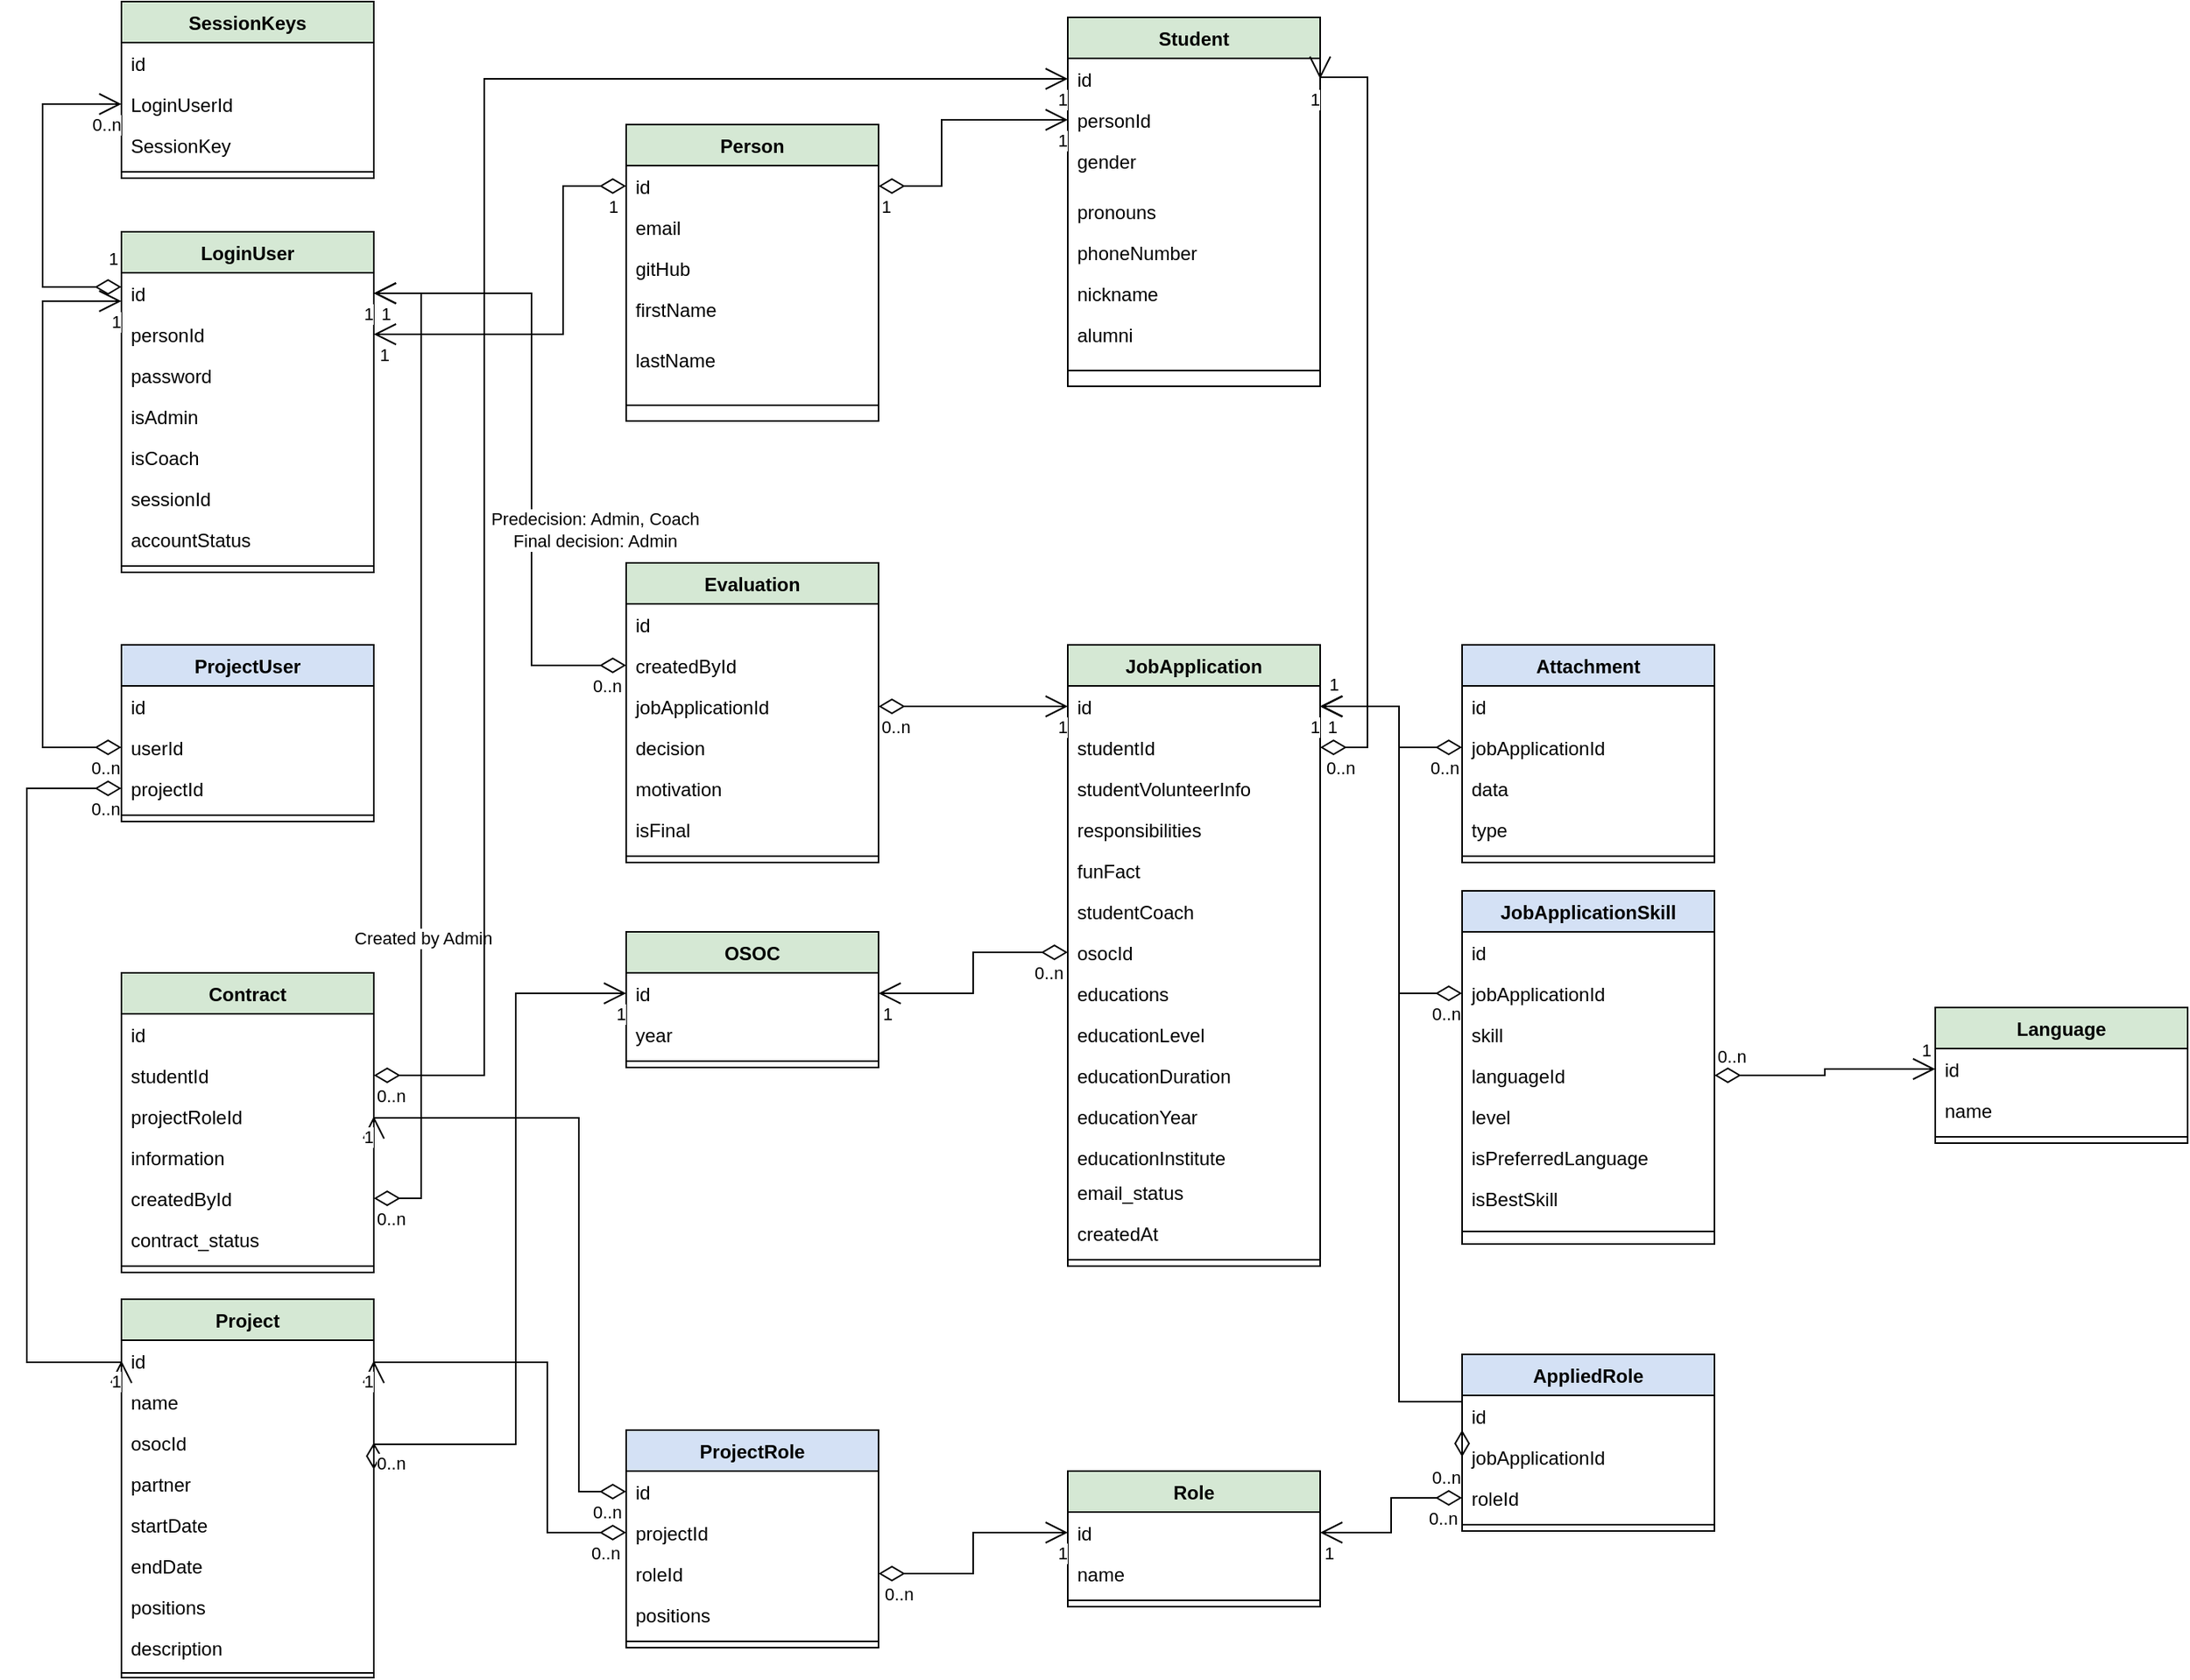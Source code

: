 <mxfile version="17.2.1" type="device"><diagram id="C5RBs43oDa-KdzZeNtuy" name="Page-1"><mxGraphModel dx="2058" dy="1152" grid="1" gridSize="10" guides="1" tooltips="1" connect="1" arrows="1" fold="1" page="1" pageScale="1" pageWidth="827" pageHeight="1169" math="0" shadow="0"><root><mxCell id="WIyWlLk6GJQsqaUBKTNV-0"/><mxCell id="WIyWlLk6GJQsqaUBKTNV-1" parent="WIyWlLk6GJQsqaUBKTNV-0"/><mxCell id="wIFfkvP6w-fhECj3VW2s-0" value="Person" style="swimlane;fontStyle=1;align=center;verticalAlign=top;childLayout=stackLayout;horizontal=1;startSize=26;horizontalStack=0;resizeParent=1;resizeLast=0;collapsible=1;marginBottom=0;rounded=0;shadow=0;strokeWidth=1;fillColor=#D5E8D4;" parent="WIyWlLk6GJQsqaUBKTNV-1" vertex="1"><mxGeometry x="900" y="598" width="160" height="188" as="geometry"><mxRectangle x="230" y="140" width="160" height="26" as="alternateBounds"/></mxGeometry></mxCell><mxCell id="wIFfkvP6w-fhECj3VW2s-1" value="id" style="text;align=left;verticalAlign=top;spacingLeft=4;spacingRight=4;overflow=hidden;rotatable=0;points=[[0,0.5],[1,0.5]];portConstraint=eastwest;" parent="wIFfkvP6w-fhECj3VW2s-0" vertex="1"><mxGeometry y="26" width="160" height="26" as="geometry"/></mxCell><mxCell id="wIFfkvP6w-fhECj3VW2s-2" value="email" style="text;align=left;verticalAlign=top;spacingLeft=4;spacingRight=4;overflow=hidden;rotatable=0;points=[[0,0.5],[1,0.5]];portConstraint=eastwest;rounded=0;shadow=0;html=0;" parent="wIFfkvP6w-fhECj3VW2s-0" vertex="1"><mxGeometry y="52" width="160" height="26" as="geometry"/></mxCell><mxCell id="wIFfkvP6w-fhECj3VW2s-3" value="gitHub" style="text;align=left;verticalAlign=top;spacingLeft=4;spacingRight=4;overflow=hidden;rotatable=0;points=[[0,0.5],[1,0.5]];portConstraint=eastwest;rounded=0;shadow=0;html=0;" parent="wIFfkvP6w-fhECj3VW2s-0" vertex="1"><mxGeometry y="78" width="160" height="26" as="geometry"/></mxCell><mxCell id="wIFfkvP6w-fhECj3VW2s-4" value="firstName" style="text;align=left;verticalAlign=top;spacingLeft=4;spacingRight=4;overflow=hidden;rotatable=0;points=[[0,0.5],[1,0.5]];portConstraint=eastwest;rounded=0;shadow=0;html=0;" parent="wIFfkvP6w-fhECj3VW2s-0" vertex="1"><mxGeometry y="104" width="160" height="32" as="geometry"/></mxCell><mxCell id="wIFfkvP6w-fhECj3VW2s-5" value="lastName" style="text;align=left;verticalAlign=top;spacingLeft=4;spacingRight=4;overflow=hidden;rotatable=0;points=[[0,0.5],[1,0.5]];portConstraint=eastwest;rounded=0;shadow=0;html=0;" parent="wIFfkvP6w-fhECj3VW2s-0" vertex="1"><mxGeometry y="136" width="160" height="32" as="geometry"/></mxCell><mxCell id="wIFfkvP6w-fhECj3VW2s-7" value="" style="line;html=1;strokeWidth=1;align=left;verticalAlign=middle;spacingTop=-1;spacingLeft=3;spacingRight=3;rotatable=0;labelPosition=right;points=[];portConstraint=eastwest;" parent="wIFfkvP6w-fhECj3VW2s-0" vertex="1"><mxGeometry y="168" width="160" height="20" as="geometry"/></mxCell><mxCell id="wIFfkvP6w-fhECj3VW2s-8" value="Student" style="swimlane;fontStyle=1;align=center;verticalAlign=top;childLayout=stackLayout;horizontal=1;startSize=26;horizontalStack=0;resizeParent=1;resizeLast=0;collapsible=1;marginBottom=0;rounded=0;shadow=0;strokeWidth=1;fillColor=#D5E8D4;" parent="WIyWlLk6GJQsqaUBKTNV-1" vertex="1"><mxGeometry x="1180" y="530" width="160" height="234" as="geometry"><mxRectangle x="130" y="380" width="160" height="26" as="alternateBounds"/></mxGeometry></mxCell><mxCell id="wIFfkvP6w-fhECj3VW2s-9" value="id" style="text;align=left;verticalAlign=top;spacingLeft=4;spacingRight=4;overflow=hidden;rotatable=0;points=[[0,0.5],[1,0.5]];portConstraint=eastwest;" parent="wIFfkvP6w-fhECj3VW2s-8" vertex="1"><mxGeometry y="26" width="160" height="26" as="geometry"/></mxCell><mxCell id="wIFfkvP6w-fhECj3VW2s-10" value="personId" style="text;align=left;verticalAlign=top;spacingLeft=4;spacingRight=4;overflow=hidden;rotatable=0;points=[[0,0.5],[1,0.5]];portConstraint=eastwest;" parent="wIFfkvP6w-fhECj3VW2s-8" vertex="1"><mxGeometry y="52" width="160" height="26" as="geometry"/></mxCell><mxCell id="wIFfkvP6w-fhECj3VW2s-6" value="gender" style="text;align=left;verticalAlign=top;spacingLeft=4;spacingRight=4;overflow=hidden;rotatable=0;points=[[0,0.5],[1,0.5]];portConstraint=eastwest;rounded=0;shadow=0;html=0;" parent="wIFfkvP6w-fhECj3VW2s-8" vertex="1"><mxGeometry y="78" width="160" height="32" as="geometry"/></mxCell><mxCell id="wIFfkvP6w-fhECj3VW2s-11" value="pronouns" style="text;align=left;verticalAlign=top;spacingLeft=4;spacingRight=4;overflow=hidden;rotatable=0;points=[[0,0.5],[1,0.5]];portConstraint=eastwest;rounded=0;shadow=0;html=0;" parent="wIFfkvP6w-fhECj3VW2s-8" vertex="1"><mxGeometry y="110" width="160" height="26" as="geometry"/></mxCell><mxCell id="wIFfkvP6w-fhECj3VW2s-12" value="phoneNumber" style="text;align=left;verticalAlign=top;spacingLeft=4;spacingRight=4;overflow=hidden;rotatable=0;points=[[0,0.5],[1,0.5]];portConstraint=eastwest;rounded=0;shadow=0;html=0;" parent="wIFfkvP6w-fhECj3VW2s-8" vertex="1"><mxGeometry y="136" width="160" height="26" as="geometry"/></mxCell><mxCell id="wIFfkvP6w-fhECj3VW2s-13" value="nickname" style="text;align=left;verticalAlign=top;spacingLeft=4;spacingRight=4;overflow=hidden;rotatable=0;points=[[0,0.5],[1,0.5]];portConstraint=eastwest;rounded=0;shadow=0;html=0;" parent="wIFfkvP6w-fhECj3VW2s-8" vertex="1"><mxGeometry y="162" width="160" height="26" as="geometry"/></mxCell><mxCell id="wIFfkvP6w-fhECj3VW2s-14" value="alumni" style="text;align=left;verticalAlign=top;spacingLeft=4;spacingRight=4;overflow=hidden;rotatable=0;points=[[0,0.5],[1,0.5]];portConstraint=eastwest;rounded=0;shadow=0;html=0;" parent="wIFfkvP6w-fhECj3VW2s-8" vertex="1"><mxGeometry y="188" width="160" height="26" as="geometry"/></mxCell><mxCell id="wIFfkvP6w-fhECj3VW2s-15" value="" style="line;html=1;strokeWidth=1;align=left;verticalAlign=middle;spacingTop=-1;spacingLeft=3;spacingRight=3;rotatable=0;labelPosition=right;points=[];portConstraint=eastwest;" parent="wIFfkvP6w-fhECj3VW2s-8" vertex="1"><mxGeometry y="214" width="160" height="20" as="geometry"/></mxCell><mxCell id="wIFfkvP6w-fhECj3VW2s-16" value="Language" style="swimlane;fontStyle=1;align=center;verticalAlign=top;childLayout=stackLayout;horizontal=1;startSize=26;horizontalStack=0;resizeParent=1;resizeParentMax=0;resizeLast=0;collapsible=1;marginBottom=0;fillColor=#D5E8D4;" parent="WIyWlLk6GJQsqaUBKTNV-1" vertex="1"><mxGeometry x="1730" y="1158" width="160" height="86" as="geometry"/></mxCell><mxCell id="wIFfkvP6w-fhECj3VW2s-17" value="id" style="text;strokeColor=none;fillColor=none;align=left;verticalAlign=top;spacingLeft=4;spacingRight=4;overflow=hidden;rotatable=0;points=[[0,0.5],[1,0.5]];portConstraint=eastwest;" parent="wIFfkvP6w-fhECj3VW2s-16" vertex="1"><mxGeometry y="26" width="160" height="26" as="geometry"/></mxCell><mxCell id="wIFfkvP6w-fhECj3VW2s-18" value="name" style="text;strokeColor=none;fillColor=none;align=left;verticalAlign=top;spacingLeft=4;spacingRight=4;overflow=hidden;rotatable=0;points=[[0,0.5],[1,0.5]];portConstraint=eastwest;" parent="wIFfkvP6w-fhECj3VW2s-16" vertex="1"><mxGeometry y="52" width="160" height="26" as="geometry"/></mxCell><mxCell id="wIFfkvP6w-fhECj3VW2s-19" value="" style="line;strokeWidth=1;fillColor=none;align=left;verticalAlign=middle;spacingTop=-1;spacingLeft=3;spacingRight=3;rotatable=0;labelPosition=right;points=[];portConstraint=eastwest;" parent="wIFfkvP6w-fhECj3VW2s-16" vertex="1"><mxGeometry y="78" width="160" height="8" as="geometry"/></mxCell><mxCell id="wIFfkvP6w-fhECj3VW2s-20" value="" style="endArrow=open;html=1;endSize=12;startArrow=diamondThin;startSize=14;startFill=0;edgeStyle=orthogonalEdgeStyle;rounded=0;exitX=1;exitY=0.5;exitDx=0;exitDy=0;entryX=0;entryY=0.5;entryDx=0;entryDy=0;" parent="WIyWlLk6GJQsqaUBKTNV-1" source="wIFfkvP6w-fhECj3VW2s-1" target="wIFfkvP6w-fhECj3VW2s-10" edge="1"><mxGeometry relative="1" as="geometry"><mxPoint x="1196" y="788" as="sourcePoint"/><mxPoint x="1356" y="788" as="targetPoint"/><Array as="points"><mxPoint x="1100" y="637"/><mxPoint x="1100" y="595"/></Array></mxGeometry></mxCell><mxCell id="wIFfkvP6w-fhECj3VW2s-21" value="1" style="edgeLabel;resizable=0;html=1;align=left;verticalAlign=top;" parent="wIFfkvP6w-fhECj3VW2s-20" connectable="0" vertex="1"><mxGeometry x="-1" relative="1" as="geometry"/></mxCell><mxCell id="wIFfkvP6w-fhECj3VW2s-22" value="1" style="edgeLabel;resizable=0;html=1;align=right;verticalAlign=top;" parent="wIFfkvP6w-fhECj3VW2s-20" connectable="0" vertex="1"><mxGeometry x="1" relative="1" as="geometry"/></mxCell><mxCell id="wIFfkvP6w-fhECj3VW2s-23" value="Evaluation" style="swimlane;fontStyle=1;align=center;verticalAlign=top;childLayout=stackLayout;horizontal=1;startSize=26;horizontalStack=0;resizeParent=1;resizeParentMax=0;resizeLast=0;collapsible=1;marginBottom=0;fillColor=#D5E8D4;" parent="WIyWlLk6GJQsqaUBKTNV-1" vertex="1"><mxGeometry x="900" y="876" width="160" height="190" as="geometry"/></mxCell><mxCell id="wIFfkvP6w-fhECj3VW2s-24" value="id" style="text;strokeColor=none;fillColor=none;align=left;verticalAlign=top;spacingLeft=4;spacingRight=4;overflow=hidden;rotatable=0;points=[[0,0.5],[1,0.5]];portConstraint=eastwest;" parent="wIFfkvP6w-fhECj3VW2s-23" vertex="1"><mxGeometry y="26" width="160" height="26" as="geometry"/></mxCell><mxCell id="wIFfkvP6w-fhECj3VW2s-25" value="createdById" style="text;strokeColor=none;fillColor=none;align=left;verticalAlign=top;spacingLeft=4;spacingRight=4;overflow=hidden;rotatable=0;points=[[0,0.5],[1,0.5]];portConstraint=eastwest;" parent="wIFfkvP6w-fhECj3VW2s-23" vertex="1"><mxGeometry y="52" width="160" height="26" as="geometry"/></mxCell><mxCell id="wIFfkvP6w-fhECj3VW2s-26" value="jobApplicationId" style="text;strokeColor=none;fillColor=none;align=left;verticalAlign=top;spacingLeft=4;spacingRight=4;overflow=hidden;rotatable=0;points=[[0,0.5],[1,0.5]];portConstraint=eastwest;" parent="wIFfkvP6w-fhECj3VW2s-23" vertex="1"><mxGeometry y="78" width="160" height="26" as="geometry"/></mxCell><mxCell id="wIFfkvP6w-fhECj3VW2s-27" value="decision" style="text;strokeColor=none;fillColor=none;align=left;verticalAlign=top;spacingLeft=4;spacingRight=4;overflow=hidden;rotatable=0;points=[[0,0.5],[1,0.5]];portConstraint=eastwest;" parent="wIFfkvP6w-fhECj3VW2s-23" vertex="1"><mxGeometry y="104" width="160" height="26" as="geometry"/></mxCell><mxCell id="wIFfkvP6w-fhECj3VW2s-28" value="motivation" style="text;strokeColor=none;fillColor=none;align=left;verticalAlign=top;spacingLeft=4;spacingRight=4;overflow=hidden;rotatable=0;points=[[0,0.5],[1,0.5]];portConstraint=eastwest;" parent="wIFfkvP6w-fhECj3VW2s-23" vertex="1"><mxGeometry y="130" width="160" height="26" as="geometry"/></mxCell><mxCell id="wIFfkvP6w-fhECj3VW2s-29" value="isFinal" style="text;strokeColor=none;fillColor=none;align=left;verticalAlign=top;spacingLeft=4;spacingRight=4;overflow=hidden;rotatable=0;points=[[0,0.5],[1,0.5]];portConstraint=eastwest;" parent="wIFfkvP6w-fhECj3VW2s-23" vertex="1"><mxGeometry y="156" width="160" height="26" as="geometry"/></mxCell><mxCell id="wIFfkvP6w-fhECj3VW2s-30" value="" style="line;strokeWidth=1;fillColor=none;align=left;verticalAlign=middle;spacingTop=-1;spacingLeft=3;spacingRight=3;rotatable=0;labelPosition=right;points=[];portConstraint=eastwest;" parent="wIFfkvP6w-fhECj3VW2s-23" vertex="1"><mxGeometry y="182" width="160" height="8" as="geometry"/></mxCell><mxCell id="wIFfkvP6w-fhECj3VW2s-31" value="LoginUser" style="swimlane;fontStyle=1;align=center;verticalAlign=top;childLayout=stackLayout;horizontal=1;startSize=26;horizontalStack=0;resizeParent=1;resizeParentMax=0;resizeLast=0;collapsible=1;marginBottom=0;fillColor=#D5E8D4;" parent="WIyWlLk6GJQsqaUBKTNV-1" vertex="1"><mxGeometry x="580" y="666" width="160" height="216" as="geometry"/></mxCell><mxCell id="wIFfkvP6w-fhECj3VW2s-32" value="id" style="text;strokeColor=none;fillColor=none;align=left;verticalAlign=top;spacingLeft=4;spacingRight=4;overflow=hidden;rotatable=0;points=[[0,0.5],[1,0.5]];portConstraint=eastwest;" parent="wIFfkvP6w-fhECj3VW2s-31" vertex="1"><mxGeometry y="26" width="160" height="26" as="geometry"/></mxCell><mxCell id="wIFfkvP6w-fhECj3VW2s-33" value="personId" style="text;strokeColor=none;fillColor=none;align=left;verticalAlign=top;spacingLeft=4;spacingRight=4;overflow=hidden;rotatable=0;points=[[0,0.5],[1,0.5]];portConstraint=eastwest;" parent="wIFfkvP6w-fhECj3VW2s-31" vertex="1"><mxGeometry y="52" width="160" height="26" as="geometry"/></mxCell><mxCell id="wIFfkvP6w-fhECj3VW2s-34" value="password" style="text;strokeColor=none;fillColor=none;align=left;verticalAlign=top;spacingLeft=4;spacingRight=4;overflow=hidden;rotatable=0;points=[[0,0.5],[1,0.5]];portConstraint=eastwest;" parent="wIFfkvP6w-fhECj3VW2s-31" vertex="1"><mxGeometry y="78" width="160" height="26" as="geometry"/></mxCell><mxCell id="wIFfkvP6w-fhECj3VW2s-35" value="isAdmin" style="text;strokeColor=none;fillColor=none;align=left;verticalAlign=top;spacingLeft=4;spacingRight=4;overflow=hidden;rotatable=0;points=[[0,0.5],[1,0.5]];portConstraint=eastwest;" parent="wIFfkvP6w-fhECj3VW2s-31" vertex="1"><mxGeometry y="104" width="160" height="26" as="geometry"/></mxCell><mxCell id="wIFfkvP6w-fhECj3VW2s-36" value="isCoach" style="text;strokeColor=none;fillColor=none;align=left;verticalAlign=top;spacingLeft=4;spacingRight=4;overflow=hidden;rotatable=0;points=[[0,0.5],[1,0.5]];portConstraint=eastwest;" parent="wIFfkvP6w-fhECj3VW2s-31" vertex="1"><mxGeometry y="130" width="160" height="26" as="geometry"/></mxCell><mxCell id="wIFfkvP6w-fhECj3VW2s-37" value="sessionId&#10;" style="text;strokeColor=none;fillColor=none;align=left;verticalAlign=top;spacingLeft=4;spacingRight=4;overflow=hidden;rotatable=0;points=[[0,0.5],[1,0.5]];portConstraint=eastwest;" parent="wIFfkvP6w-fhECj3VW2s-31" vertex="1"><mxGeometry y="156" width="160" height="26" as="geometry"/></mxCell><mxCell id="wIFfkvP6w-fhECj3VW2s-38" value="accountStatus" style="text;strokeColor=none;fillColor=none;align=left;verticalAlign=top;spacingLeft=4;spacingRight=4;overflow=hidden;rotatable=0;points=[[0,0.5],[1,0.5]];portConstraint=eastwest;" parent="wIFfkvP6w-fhECj3VW2s-31" vertex="1"><mxGeometry y="182" width="160" height="26" as="geometry"/></mxCell><mxCell id="wIFfkvP6w-fhECj3VW2s-39" value="" style="line;strokeWidth=1;fillColor=none;align=left;verticalAlign=middle;spacingTop=-1;spacingLeft=3;spacingRight=3;rotatable=0;labelPosition=right;points=[];portConstraint=eastwest;" parent="wIFfkvP6w-fhECj3VW2s-31" vertex="1"><mxGeometry y="208" width="160" height="8" as="geometry"/></mxCell><mxCell id="wIFfkvP6w-fhECj3VW2s-40" value="" style="endArrow=open;html=1;endSize=12;startArrow=diamondThin;startSize=14;startFill=0;edgeStyle=orthogonalEdgeStyle;rounded=0;exitX=0;exitY=0.5;exitDx=0;exitDy=0;entryX=1;entryY=0.5;entryDx=0;entryDy=0;" parent="WIyWlLk6GJQsqaUBKTNV-1" source="wIFfkvP6w-fhECj3VW2s-1" target="wIFfkvP6w-fhECj3VW2s-33" edge="1"><mxGeometry relative="1" as="geometry"><mxPoint x="1060" y="750" as="sourcePoint"/><mxPoint x="1220" y="750" as="targetPoint"/><Array as="points"><mxPoint x="860" y="637"/><mxPoint x="860" y="731"/></Array></mxGeometry></mxCell><mxCell id="wIFfkvP6w-fhECj3VW2s-41" value="1" style="edgeLabel;resizable=0;html=1;align=left;verticalAlign=top;" parent="wIFfkvP6w-fhECj3VW2s-40" connectable="0" vertex="1"><mxGeometry x="-1" relative="1" as="geometry"><mxPoint x="-13" as="offset"/></mxGeometry></mxCell><mxCell id="wIFfkvP6w-fhECj3VW2s-42" value="1" style="edgeLabel;resizable=0;html=1;align=right;verticalAlign=top;" parent="wIFfkvP6w-fhECj3VW2s-40" connectable="0" vertex="1"><mxGeometry x="1" relative="1" as="geometry"><mxPoint x="10" as="offset"/></mxGeometry></mxCell><mxCell id="wIFfkvP6w-fhECj3VW2s-43" value="" style="endArrow=open;html=1;endSize=12;startArrow=diamondThin;startSize=14;startFill=0;edgeStyle=orthogonalEdgeStyle;rounded=0;entryX=1;entryY=0.5;entryDx=0;entryDy=0;exitX=0;exitY=0.5;exitDx=0;exitDy=0;" parent="WIyWlLk6GJQsqaUBKTNV-1" source="wIFfkvP6w-fhECj3VW2s-25" target="wIFfkvP6w-fhECj3VW2s-32" edge="1"><mxGeometry x="-0.019" y="-10" relative="1" as="geometry"><mxPoint x="760" y="828" as="sourcePoint"/><mxPoint x="870" y="898" as="targetPoint"/><Array as="points"><mxPoint x="840" y="941"/><mxPoint x="840" y="705"/></Array><mxPoint as="offset"/></mxGeometry></mxCell><mxCell id="wIFfkvP6w-fhECj3VW2s-44" value="0..n" style="edgeLabel;resizable=0;html=1;align=left;verticalAlign=top;" parent="wIFfkvP6w-fhECj3VW2s-43" connectable="0" vertex="1"><mxGeometry x="-1" relative="1" as="geometry"><mxPoint x="-23" as="offset"/></mxGeometry></mxCell><mxCell id="wIFfkvP6w-fhECj3VW2s-45" value="1" style="edgeLabel;resizable=0;html=1;align=right;verticalAlign=top;" parent="wIFfkvP6w-fhECj3VW2s-43" connectable="0" vertex="1"><mxGeometry x="1" relative="1" as="geometry"><mxPoint x="11" as="offset"/></mxGeometry></mxCell><mxCell id="wIFfkvP6w-fhECj3VW2s-46" value="Predecision: Admin, Coach&lt;br&gt;Final decision: Admin" style="edgeLabel;html=1;align=center;verticalAlign=middle;resizable=0;points=[];" parent="wIFfkvP6w-fhECj3VW2s-43" vertex="1" connectable="0"><mxGeometry x="0.022" relative="1" as="geometry"><mxPoint x="40" y="56" as="offset"/></mxGeometry></mxCell><mxCell id="wIFfkvP6w-fhECj3VW2s-47" value="JobApplication" style="swimlane;fontStyle=1;align=center;verticalAlign=top;childLayout=stackLayout;horizontal=1;startSize=26;horizontalStack=0;resizeParent=1;resizeParentMax=0;resizeLast=0;collapsible=1;marginBottom=0;fillColor=#D5E8D4;" parent="WIyWlLk6GJQsqaUBKTNV-1" vertex="1"><mxGeometry x="1180" y="928" width="160" height="394" as="geometry"/></mxCell><mxCell id="wIFfkvP6w-fhECj3VW2s-48" value="id" style="text;strokeColor=none;fillColor=none;align=left;verticalAlign=top;spacingLeft=4;spacingRight=4;overflow=hidden;rotatable=0;points=[[0,0.5],[1,0.5]];portConstraint=eastwest;" parent="wIFfkvP6w-fhECj3VW2s-47" vertex="1"><mxGeometry y="26" width="160" height="26" as="geometry"/></mxCell><mxCell id="wIFfkvP6w-fhECj3VW2s-49" value="studentId" style="text;strokeColor=none;fillColor=none;align=left;verticalAlign=top;spacingLeft=4;spacingRight=4;overflow=hidden;rotatable=0;points=[[0,0.5],[1,0.5]];portConstraint=eastwest;" parent="wIFfkvP6w-fhECj3VW2s-47" vertex="1"><mxGeometry y="52" width="160" height="26" as="geometry"/></mxCell><mxCell id="wIFfkvP6w-fhECj3VW2s-169" value="studentVolunteerInfo" style="text;strokeColor=none;fillColor=none;align=left;verticalAlign=top;spacingLeft=4;spacingRight=4;overflow=hidden;rotatable=0;points=[[0,0.5],[1,0.5]];portConstraint=eastwest;" parent="wIFfkvP6w-fhECj3VW2s-47" vertex="1"><mxGeometry y="78" width="160" height="26" as="geometry"/></mxCell><mxCell id="wIFfkvP6w-fhECj3VW2s-50" value="responsibilities" style="text;align=left;verticalAlign=top;spacingLeft=4;spacingRight=4;overflow=hidden;rotatable=0;points=[[0,0.5],[1,0.5]];portConstraint=eastwest;" parent="wIFfkvP6w-fhECj3VW2s-47" vertex="1"><mxGeometry y="104" width="160" height="26" as="geometry"/></mxCell><mxCell id="wIFfkvP6w-fhECj3VW2s-52" value="funFact" style="text;strokeColor=none;fillColor=none;align=left;verticalAlign=top;spacingLeft=4;spacingRight=4;overflow=hidden;rotatable=0;points=[[0,0.5],[1,0.5]];portConstraint=eastwest;" parent="wIFfkvP6w-fhECj3VW2s-47" vertex="1"><mxGeometry y="130" width="160" height="26" as="geometry"/></mxCell><mxCell id="wIFfkvP6w-fhECj3VW2s-54" value="studentCoach" style="text;strokeColor=none;fillColor=none;align=left;verticalAlign=top;spacingLeft=4;spacingRight=4;overflow=hidden;rotatable=0;points=[[0,0.5],[1,0.5]];portConstraint=eastwest;" parent="wIFfkvP6w-fhECj3VW2s-47" vertex="1"><mxGeometry y="156" width="160" height="26" as="geometry"/></mxCell><mxCell id="wIFfkvP6w-fhECj3VW2s-55" value="osocId" style="text;strokeColor=none;fillColor=none;align=left;verticalAlign=top;spacingLeft=4;spacingRight=4;overflow=hidden;rotatable=0;points=[[0,0.5],[1,0.5]];portConstraint=eastwest;" parent="wIFfkvP6w-fhECj3VW2s-47" vertex="1"><mxGeometry y="182" width="160" height="26" as="geometry"/></mxCell><mxCell id="wIFfkvP6w-fhECj3VW2s-56" value="educations" style="text;strokeColor=none;fillColor=none;align=left;verticalAlign=top;spacingLeft=4;spacingRight=4;overflow=hidden;rotatable=0;points=[[0,0.5],[1,0.5]];portConstraint=eastwest;" parent="wIFfkvP6w-fhECj3VW2s-47" vertex="1"><mxGeometry y="208" width="160" height="26" as="geometry"/></mxCell><mxCell id="wIFfkvP6w-fhECj3VW2s-57" value="educationLevel" style="text;strokeColor=none;fillColor=none;align=left;verticalAlign=top;spacingLeft=4;spacingRight=4;overflow=hidden;rotatable=0;points=[[0,0.5],[1,0.5]];portConstraint=eastwest;" parent="wIFfkvP6w-fhECj3VW2s-47" vertex="1"><mxGeometry y="234" width="160" height="26" as="geometry"/></mxCell><mxCell id="wIFfkvP6w-fhECj3VW2s-58" value="educationDuration" style="text;strokeColor=none;fillColor=none;align=left;verticalAlign=top;spacingLeft=4;spacingRight=4;overflow=hidden;rotatable=0;points=[[0,0.5],[1,0.5]];portConstraint=eastwest;" parent="wIFfkvP6w-fhECj3VW2s-47" vertex="1"><mxGeometry y="260" width="160" height="26" as="geometry"/></mxCell><mxCell id="wIFfkvP6w-fhECj3VW2s-59" value="educationYear" style="text;strokeColor=none;fillColor=none;align=left;verticalAlign=top;spacingLeft=4;spacingRight=4;overflow=hidden;rotatable=0;points=[[0,0.5],[1,0.5]];portConstraint=eastwest;" parent="wIFfkvP6w-fhECj3VW2s-47" vertex="1"><mxGeometry y="286" width="160" height="26" as="geometry"/></mxCell><mxCell id="wIFfkvP6w-fhECj3VW2s-60" value="educationInstitute" style="text;strokeColor=none;fillColor=none;align=left;verticalAlign=top;spacingLeft=4;spacingRight=4;overflow=hidden;rotatable=0;points=[[0,0.5],[1,0.5]];portConstraint=eastwest;" parent="wIFfkvP6w-fhECj3VW2s-47" vertex="1"><mxGeometry y="312" width="160" height="22" as="geometry"/></mxCell><mxCell id="wIFfkvP6w-fhECj3VW2s-61" value="email_status" style="text;strokeColor=none;fillColor=none;align=left;verticalAlign=top;spacingLeft=4;spacingRight=4;overflow=hidden;rotatable=0;points=[[0,0.5],[1,0.5]];portConstraint=eastwest;" parent="wIFfkvP6w-fhECj3VW2s-47" vertex="1"><mxGeometry y="334" width="160" height="26" as="geometry"/></mxCell><mxCell id="wIFfkvP6w-fhECj3VW2s-62" value="createdAt" style="text;strokeColor=none;fillColor=none;align=left;verticalAlign=top;spacingLeft=4;spacingRight=4;overflow=hidden;rotatable=0;points=[[0,0.5],[1,0.5]];portConstraint=eastwest;" parent="wIFfkvP6w-fhECj3VW2s-47" vertex="1"><mxGeometry y="360" width="160" height="26" as="geometry"/></mxCell><mxCell id="wIFfkvP6w-fhECj3VW2s-63" value="" style="line;strokeWidth=1;fillColor=none;align=left;verticalAlign=middle;spacingTop=-1;spacingLeft=3;spacingRight=3;rotatable=0;labelPosition=right;points=[];portConstraint=eastwest;" parent="wIFfkvP6w-fhECj3VW2s-47" vertex="1"><mxGeometry y="386" width="160" height="8" as="geometry"/></mxCell><mxCell id="wIFfkvP6w-fhECj3VW2s-64" value="Attachment" style="swimlane;fontStyle=1;align=center;verticalAlign=top;childLayout=stackLayout;horizontal=1;startSize=26;horizontalStack=0;resizeParent=1;resizeParentMax=0;resizeLast=0;collapsible=1;marginBottom=0;fillColor=#D4E1F5;" parent="WIyWlLk6GJQsqaUBKTNV-1" vertex="1"><mxGeometry x="1430" y="928" width="160" height="138" as="geometry"/></mxCell><mxCell id="wIFfkvP6w-fhECj3VW2s-65" value="id" style="text;strokeColor=none;fillColor=none;align=left;verticalAlign=top;spacingLeft=4;spacingRight=4;overflow=hidden;rotatable=0;points=[[0,0.5],[1,0.5]];portConstraint=eastwest;" parent="wIFfkvP6w-fhECj3VW2s-64" vertex="1"><mxGeometry y="26" width="160" height="26" as="geometry"/></mxCell><mxCell id="wIFfkvP6w-fhECj3VW2s-66" value="jobApplicationId" style="text;strokeColor=none;fillColor=none;align=left;verticalAlign=top;spacingLeft=4;spacingRight=4;overflow=hidden;rotatable=0;points=[[0,0.5],[1,0.5]];portConstraint=eastwest;" parent="wIFfkvP6w-fhECj3VW2s-64" vertex="1"><mxGeometry y="52" width="160" height="26" as="geometry"/></mxCell><mxCell id="wIFfkvP6w-fhECj3VW2s-67" value="data" style="text;strokeColor=none;fillColor=none;align=left;verticalAlign=top;spacingLeft=4;spacingRight=4;overflow=hidden;rotatable=0;points=[[0,0.5],[1,0.5]];portConstraint=eastwest;" parent="wIFfkvP6w-fhECj3VW2s-64" vertex="1"><mxGeometry y="78" width="160" height="26" as="geometry"/></mxCell><mxCell id="wIFfkvP6w-fhECj3VW2s-68" value="type" style="text;strokeColor=none;fillColor=none;align=left;verticalAlign=top;spacingLeft=4;spacingRight=4;overflow=hidden;rotatable=0;points=[[0,0.5],[1,0.5]];portConstraint=eastwest;" parent="wIFfkvP6w-fhECj3VW2s-64" vertex="1"><mxGeometry y="104" width="160" height="26" as="geometry"/></mxCell><mxCell id="wIFfkvP6w-fhECj3VW2s-69" value="" style="line;strokeWidth=1;fillColor=none;align=left;verticalAlign=middle;spacingTop=-1;spacingLeft=3;spacingRight=3;rotatable=0;labelPosition=right;points=[];portConstraint=eastwest;" parent="wIFfkvP6w-fhECj3VW2s-64" vertex="1"><mxGeometry y="130" width="160" height="8" as="geometry"/></mxCell><mxCell id="wIFfkvP6w-fhECj3VW2s-70" value="" style="endArrow=open;html=1;endSize=12;startArrow=diamondThin;startSize=14;startFill=0;edgeStyle=orthogonalEdgeStyle;rounded=0;entryX=1;entryY=0.5;entryDx=0;entryDy=0;exitX=0;exitY=0.5;exitDx=0;exitDy=0;" parent="WIyWlLk6GJQsqaUBKTNV-1" source="wIFfkvP6w-fhECj3VW2s-66" target="wIFfkvP6w-fhECj3VW2s-48" edge="1"><mxGeometry x="0.096" y="-42" relative="1" as="geometry"><mxPoint x="1370" y="1088" as="sourcePoint"/><mxPoint x="1220" y="1258" as="targetPoint"/><Array as="points"><mxPoint x="1390" y="993"/><mxPoint x="1390" y="967"/></Array><mxPoint as="offset"/></mxGeometry></mxCell><mxCell id="wIFfkvP6w-fhECj3VW2s-71" value="0..n" style="edgeLabel;resizable=0;html=1;align=left;verticalAlign=top;" parent="wIFfkvP6w-fhECj3VW2s-70" connectable="0" vertex="1"><mxGeometry x="-1" relative="1" as="geometry"><mxPoint x="-22" as="offset"/></mxGeometry></mxCell><mxCell id="wIFfkvP6w-fhECj3VW2s-72" value="1" style="edgeLabel;resizable=0;html=1;align=right;verticalAlign=top;" parent="wIFfkvP6w-fhECj3VW2s-70" connectable="0" vertex="1"><mxGeometry x="1" relative="1" as="geometry"><mxPoint x="11" as="offset"/></mxGeometry></mxCell><mxCell id="wIFfkvP6w-fhECj3VW2s-73" value="" style="endArrow=open;html=1;endSize=12;startArrow=diamondThin;startSize=14;startFill=0;edgeStyle=orthogonalEdgeStyle;rounded=0;exitX=1;exitY=0.5;exitDx=0;exitDy=0;entryX=1;entryY=0.5;entryDx=0;entryDy=0;" parent="WIyWlLk6GJQsqaUBKTNV-1" source="wIFfkvP6w-fhECj3VW2s-49" target="wIFfkvP6w-fhECj3VW2s-9" edge="1"><mxGeometry relative="1" as="geometry"><mxPoint x="1060" y="928" as="sourcePoint"/><mxPoint x="1350" y="638" as="targetPoint"/><Array as="points"><mxPoint x="1370" y="993"/><mxPoint x="1370" y="568"/></Array></mxGeometry></mxCell><mxCell id="wIFfkvP6w-fhECj3VW2s-74" value="0..n" style="edgeLabel;resizable=0;html=1;align=left;verticalAlign=top;" parent="wIFfkvP6w-fhECj3VW2s-73" connectable="0" vertex="1"><mxGeometry x="-1" relative="1" as="geometry"><mxPoint x="2" as="offset"/></mxGeometry></mxCell><mxCell id="wIFfkvP6w-fhECj3VW2s-75" value="1" style="edgeLabel;resizable=0;html=1;align=right;verticalAlign=top;" parent="wIFfkvP6w-fhECj3VW2s-73" connectable="0" vertex="1"><mxGeometry x="1" relative="1" as="geometry"/></mxCell><mxCell id="wIFfkvP6w-fhECj3VW2s-76" value="" style="endArrow=open;html=1;endSize=12;startArrow=diamondThin;startSize=14;startFill=0;edgeStyle=orthogonalEdgeStyle;rounded=0;exitX=1;exitY=0.5;exitDx=0;exitDy=0;entryX=0;entryY=0.5;entryDx=0;entryDy=0;" parent="WIyWlLk6GJQsqaUBKTNV-1" source="wIFfkvP6w-fhECj3VW2s-26" target="wIFfkvP6w-fhECj3VW2s-48" edge="1"><mxGeometry relative="1" as="geometry"><mxPoint x="1060" y="988" as="sourcePoint"/><mxPoint x="1220" y="988" as="targetPoint"/></mxGeometry></mxCell><mxCell id="wIFfkvP6w-fhECj3VW2s-77" value="0..n" style="edgeLabel;resizable=0;html=1;align=left;verticalAlign=top;" parent="wIFfkvP6w-fhECj3VW2s-76" connectable="0" vertex="1"><mxGeometry x="-1" relative="1" as="geometry"/></mxCell><mxCell id="wIFfkvP6w-fhECj3VW2s-78" value="1" style="edgeLabel;resizable=0;html=1;align=right;verticalAlign=top;" parent="wIFfkvP6w-fhECj3VW2s-76" connectable="0" vertex="1"><mxGeometry x="1" relative="1" as="geometry"/></mxCell><mxCell id="wIFfkvP6w-fhECj3VW2s-79" value="Project" style="swimlane;fontStyle=1;align=center;verticalAlign=top;childLayout=stackLayout;horizontal=1;startSize=26;horizontalStack=0;resizeParent=1;resizeParentMax=0;resizeLast=0;collapsible=1;marginBottom=0;fillColor=#D5E8D4;" parent="WIyWlLk6GJQsqaUBKTNV-1" vertex="1"><mxGeometry x="580" y="1343" width="160" height="240" as="geometry"/></mxCell><mxCell id="wIFfkvP6w-fhECj3VW2s-80" value="id" style="text;strokeColor=none;fillColor=none;align=left;verticalAlign=top;spacingLeft=4;spacingRight=4;overflow=hidden;rotatable=0;points=[[0,0.5],[1,0.5]];portConstraint=eastwest;" parent="wIFfkvP6w-fhECj3VW2s-79" vertex="1"><mxGeometry y="26" width="160" height="26" as="geometry"/></mxCell><mxCell id="wIFfkvP6w-fhECj3VW2s-81" value="name" style="text;strokeColor=none;fillColor=none;align=left;verticalAlign=top;spacingLeft=4;spacingRight=4;overflow=hidden;rotatable=0;points=[[0,0.5],[1,0.5]];portConstraint=eastwest;" parent="wIFfkvP6w-fhECj3VW2s-79" vertex="1"><mxGeometry y="52" width="160" height="26" as="geometry"/></mxCell><mxCell id="wIFfkvP6w-fhECj3VW2s-82" value="osocId" style="text;strokeColor=none;fillColor=none;align=left;verticalAlign=top;spacingLeft=4;spacingRight=4;overflow=hidden;rotatable=0;points=[[0,0.5],[1,0.5]];portConstraint=eastwest;" parent="wIFfkvP6w-fhECj3VW2s-79" vertex="1"><mxGeometry y="78" width="160" height="26" as="geometry"/></mxCell><mxCell id="wIFfkvP6w-fhECj3VW2s-83" value="partner" style="text;strokeColor=none;fillColor=none;align=left;verticalAlign=top;spacingLeft=4;spacingRight=4;overflow=hidden;rotatable=0;points=[[0,0.5],[1,0.5]];portConstraint=eastwest;" parent="wIFfkvP6w-fhECj3VW2s-79" vertex="1"><mxGeometry y="104" width="160" height="26" as="geometry"/></mxCell><mxCell id="wIFfkvP6w-fhECj3VW2s-84" value="startDate" style="text;strokeColor=none;fillColor=none;align=left;verticalAlign=top;spacingLeft=4;spacingRight=4;overflow=hidden;rotatable=0;points=[[0,0.5],[1,0.5]];portConstraint=eastwest;" parent="wIFfkvP6w-fhECj3VW2s-79" vertex="1"><mxGeometry y="130" width="160" height="26" as="geometry"/></mxCell><mxCell id="wIFfkvP6w-fhECj3VW2s-85" value="endDate" style="text;strokeColor=none;fillColor=none;align=left;verticalAlign=top;spacingLeft=4;spacingRight=4;overflow=hidden;rotatable=0;points=[[0,0.5],[1,0.5]];portConstraint=eastwest;" parent="wIFfkvP6w-fhECj3VW2s-79" vertex="1"><mxGeometry y="156" width="160" height="26" as="geometry"/></mxCell><mxCell id="wIFfkvP6w-fhECj3VW2s-86" value="positions" style="text;strokeColor=none;fillColor=none;align=left;verticalAlign=top;spacingLeft=4;spacingRight=4;overflow=hidden;rotatable=0;points=[[0,0.5],[1,0.5]];portConstraint=eastwest;" parent="wIFfkvP6w-fhECj3VW2s-79" vertex="1"><mxGeometry y="182" width="160" height="26" as="geometry"/></mxCell><mxCell id="wIFfkvP6w-fhECj3VW2s-87" value="description" style="text;strokeColor=none;fillColor=none;align=left;verticalAlign=top;spacingLeft=4;spacingRight=4;overflow=hidden;rotatable=0;points=[[0,0.5],[1,0.5]];portConstraint=eastwest;" parent="wIFfkvP6w-fhECj3VW2s-79" vertex="1"><mxGeometry y="208" width="160" height="26" as="geometry"/></mxCell><mxCell id="wIFfkvP6w-fhECj3VW2s-88" value="" style="line;strokeWidth=1;fillColor=none;align=left;verticalAlign=middle;spacingTop=-1;spacingLeft=3;spacingRight=3;rotatable=0;labelPosition=right;points=[];portConstraint=eastwest;" parent="wIFfkvP6w-fhECj3VW2s-79" vertex="1"><mxGeometry y="234" width="160" height="6" as="geometry"/></mxCell><mxCell id="wIFfkvP6w-fhECj3VW2s-89" value="Role" style="swimlane;fontStyle=1;align=center;verticalAlign=top;childLayout=stackLayout;horizontal=1;startSize=26;horizontalStack=0;resizeParent=1;resizeParentMax=0;resizeLast=0;collapsible=1;marginBottom=0;fillColor=#D5E8D4;" parent="WIyWlLk6GJQsqaUBKTNV-1" vertex="1"><mxGeometry x="1180" y="1452" width="160" height="86" as="geometry"/></mxCell><mxCell id="wIFfkvP6w-fhECj3VW2s-90" value="id" style="text;strokeColor=none;fillColor=none;align=left;verticalAlign=top;spacingLeft=4;spacingRight=4;overflow=hidden;rotatable=0;points=[[0,0.5],[1,0.5]];portConstraint=eastwest;" parent="wIFfkvP6w-fhECj3VW2s-89" vertex="1"><mxGeometry y="26" width="160" height="26" as="geometry"/></mxCell><mxCell id="wIFfkvP6w-fhECj3VW2s-91" value="name" style="text;strokeColor=none;fillColor=none;align=left;verticalAlign=top;spacingLeft=4;spacingRight=4;overflow=hidden;rotatable=0;points=[[0,0.5],[1,0.5]];portConstraint=eastwest;" parent="wIFfkvP6w-fhECj3VW2s-89" vertex="1"><mxGeometry y="52" width="160" height="26" as="geometry"/></mxCell><mxCell id="wIFfkvP6w-fhECj3VW2s-92" value="" style="line;strokeWidth=1;fillColor=none;align=left;verticalAlign=middle;spacingTop=-1;spacingLeft=3;spacingRight=3;rotatable=0;labelPosition=right;points=[];portConstraint=eastwest;" parent="wIFfkvP6w-fhECj3VW2s-89" vertex="1"><mxGeometry y="78" width="160" height="8" as="geometry"/></mxCell><mxCell id="wIFfkvP6w-fhECj3VW2s-93" value="ProjectRole" style="swimlane;fontStyle=1;align=center;verticalAlign=top;childLayout=stackLayout;horizontal=1;startSize=26;horizontalStack=0;resizeParent=1;resizeParentMax=0;resizeLast=0;collapsible=1;marginBottom=0;fillColor=#D4E1F5;" parent="WIyWlLk6GJQsqaUBKTNV-1" vertex="1"><mxGeometry x="900" y="1426" width="160" height="138" as="geometry"/></mxCell><mxCell id="wIFfkvP6w-fhECj3VW2s-94" value="id" style="text;strokeColor=none;fillColor=none;align=left;verticalAlign=top;spacingLeft=4;spacingRight=4;overflow=hidden;rotatable=0;points=[[0,0.5],[1,0.5]];portConstraint=eastwest;" parent="wIFfkvP6w-fhECj3VW2s-93" vertex="1"><mxGeometry y="26" width="160" height="26" as="geometry"/></mxCell><mxCell id="wIFfkvP6w-fhECj3VW2s-95" value="projectId" style="text;strokeColor=none;fillColor=none;align=left;verticalAlign=top;spacingLeft=4;spacingRight=4;overflow=hidden;rotatable=0;points=[[0,0.5],[1,0.5]];portConstraint=eastwest;" parent="wIFfkvP6w-fhECj3VW2s-93" vertex="1"><mxGeometry y="52" width="160" height="26" as="geometry"/></mxCell><mxCell id="wIFfkvP6w-fhECj3VW2s-96" value="roleId" style="text;strokeColor=none;fillColor=none;align=left;verticalAlign=top;spacingLeft=4;spacingRight=4;overflow=hidden;rotatable=0;points=[[0,0.5],[1,0.5]];portConstraint=eastwest;" parent="wIFfkvP6w-fhECj3VW2s-93" vertex="1"><mxGeometry y="78" width="160" height="26" as="geometry"/></mxCell><mxCell id="wIFfkvP6w-fhECj3VW2s-97" value="positions" style="text;strokeColor=none;fillColor=none;align=left;verticalAlign=top;spacingLeft=4;spacingRight=4;overflow=hidden;rotatable=0;points=[[0,0.5],[1,0.5]];portConstraint=eastwest;" parent="wIFfkvP6w-fhECj3VW2s-93" vertex="1"><mxGeometry y="104" width="160" height="26" as="geometry"/></mxCell><mxCell id="wIFfkvP6w-fhECj3VW2s-98" value="" style="line;strokeWidth=1;fillColor=none;align=left;verticalAlign=middle;spacingTop=-1;spacingLeft=3;spacingRight=3;rotatable=0;labelPosition=right;points=[];portConstraint=eastwest;" parent="wIFfkvP6w-fhECj3VW2s-93" vertex="1"><mxGeometry y="130" width="160" height="8" as="geometry"/></mxCell><mxCell id="wIFfkvP6w-fhECj3VW2s-99" value="" style="endArrow=open;html=1;endSize=12;startArrow=diamondThin;startSize=14;startFill=0;edgeStyle=orthogonalEdgeStyle;rounded=0;exitX=0;exitY=0.5;exitDx=0;exitDy=0;entryX=1;entryY=0.5;entryDx=0;entryDy=0;" parent="WIyWlLk6GJQsqaUBKTNV-1" source="wIFfkvP6w-fhECj3VW2s-95" target="wIFfkvP6w-fhECj3VW2s-80" edge="1"><mxGeometry relative="1" as="geometry"><mxPoint x="1080" y="1288" as="sourcePoint"/><mxPoint x="1240" y="1288" as="targetPoint"/><Array as="points"><mxPoint x="850" y="1491"/><mxPoint x="850" y="1383"/></Array></mxGeometry></mxCell><mxCell id="wIFfkvP6w-fhECj3VW2s-100" value="0..n" style="edgeLabel;resizable=0;html=1;align=left;verticalAlign=top;" parent="wIFfkvP6w-fhECj3VW2s-99" connectable="0" vertex="1"><mxGeometry x="-1" relative="1" as="geometry"><mxPoint x="-24" as="offset"/></mxGeometry></mxCell><mxCell id="wIFfkvP6w-fhECj3VW2s-101" value="1" style="edgeLabel;resizable=0;html=1;align=right;verticalAlign=top;" parent="wIFfkvP6w-fhECj3VW2s-99" connectable="0" vertex="1"><mxGeometry x="1" relative="1" as="geometry"/></mxCell><mxCell id="wIFfkvP6w-fhECj3VW2s-102" value="" style="endArrow=open;html=1;endSize=12;startArrow=diamondThin;startSize=14;startFill=0;edgeStyle=orthogonalEdgeStyle;rounded=0;exitX=1;exitY=0.5;exitDx=0;exitDy=0;entryX=0;entryY=0.5;entryDx=0;entryDy=0;" parent="WIyWlLk6GJQsqaUBKTNV-1" source="wIFfkvP6w-fhECj3VW2s-96" target="wIFfkvP6w-fhECj3VW2s-90" edge="1"><mxGeometry relative="1" as="geometry"><mxPoint x="1140" y="1555" as="sourcePoint"/><mxPoint x="1240" y="1574" as="targetPoint"/><Array as="points"><mxPoint x="1120" y="1517"/><mxPoint x="1120" y="1491"/></Array></mxGeometry></mxCell><mxCell id="wIFfkvP6w-fhECj3VW2s-103" value="0..n" style="edgeLabel;resizable=0;html=1;align=left;verticalAlign=top;" parent="wIFfkvP6w-fhECj3VW2s-102" connectable="0" vertex="1"><mxGeometry x="-1" relative="1" as="geometry"><mxPoint x="2" as="offset"/></mxGeometry></mxCell><mxCell id="wIFfkvP6w-fhECj3VW2s-104" value="1" style="edgeLabel;resizable=0;html=1;align=right;verticalAlign=top;" parent="wIFfkvP6w-fhECj3VW2s-102" connectable="0" vertex="1"><mxGeometry x="1" relative="1" as="geometry"/></mxCell><mxCell id="wIFfkvP6w-fhECj3VW2s-105" value="AppliedRole" style="swimlane;fontStyle=1;align=center;verticalAlign=top;childLayout=stackLayout;horizontal=1;startSize=26;horizontalStack=0;resizeParent=1;resizeParentMax=0;resizeLast=0;collapsible=1;marginBottom=0;fillColor=#D4E1F5;" parent="WIyWlLk6GJQsqaUBKTNV-1" vertex="1"><mxGeometry x="1430" y="1378" width="160" height="112" as="geometry"/></mxCell><mxCell id="wIFfkvP6w-fhECj3VW2s-106" value="id" style="text;strokeColor=none;fillColor=none;align=left;verticalAlign=top;spacingLeft=4;spacingRight=4;overflow=hidden;rotatable=0;points=[[0,0.5],[1,0.5]];portConstraint=eastwest;" parent="wIFfkvP6w-fhECj3VW2s-105" vertex="1"><mxGeometry y="26" width="160" height="26" as="geometry"/></mxCell><mxCell id="wIFfkvP6w-fhECj3VW2s-107" value="jobApplicationId" style="text;strokeColor=none;fillColor=none;align=left;verticalAlign=top;spacingLeft=4;spacingRight=4;overflow=hidden;rotatable=0;points=[[0,0.5],[1,0.5]];portConstraint=eastwest;" parent="wIFfkvP6w-fhECj3VW2s-105" vertex="1"><mxGeometry y="52" width="160" height="26" as="geometry"/></mxCell><mxCell id="wIFfkvP6w-fhECj3VW2s-108" value="roleId" style="text;strokeColor=none;fillColor=none;align=left;verticalAlign=top;spacingLeft=4;spacingRight=4;overflow=hidden;rotatable=0;points=[[0,0.5],[1,0.5]];portConstraint=eastwest;" parent="wIFfkvP6w-fhECj3VW2s-105" vertex="1"><mxGeometry y="78" width="160" height="26" as="geometry"/></mxCell><mxCell id="wIFfkvP6w-fhECj3VW2s-109" value="" style="line;strokeWidth=1;fillColor=none;align=left;verticalAlign=middle;spacingTop=-1;spacingLeft=3;spacingRight=3;rotatable=0;labelPosition=right;points=[];portConstraint=eastwest;" parent="wIFfkvP6w-fhECj3VW2s-105" vertex="1"><mxGeometry y="104" width="160" height="8" as="geometry"/></mxCell><mxCell id="wIFfkvP6w-fhECj3VW2s-110" value="" style="endArrow=open;html=1;endSize=12;startArrow=diamondThin;startSize=14;startFill=0;edgeStyle=orthogonalEdgeStyle;rounded=0;" parent="WIyWlLk6GJQsqaUBKTNV-1" source="wIFfkvP6w-fhECj3VW2s-108" target="wIFfkvP6w-fhECj3VW2s-90" edge="1"><mxGeometry relative="1" as="geometry"><mxPoint x="890" y="1345" as="sourcePoint"/><mxPoint x="1210" y="1325" as="targetPoint"/></mxGeometry></mxCell><mxCell id="wIFfkvP6w-fhECj3VW2s-111" value="0..n" style="edgeLabel;resizable=0;html=1;align=left;verticalAlign=top;" parent="wIFfkvP6w-fhECj3VW2s-110" connectable="0" vertex="1"><mxGeometry x="-1" relative="1" as="geometry"><mxPoint x="-23" as="offset"/></mxGeometry></mxCell><mxCell id="wIFfkvP6w-fhECj3VW2s-112" value="1" style="edgeLabel;resizable=0;html=1;align=right;verticalAlign=top;" parent="wIFfkvP6w-fhECj3VW2s-110" connectable="0" vertex="1"><mxGeometry x="1" relative="1" as="geometry"><mxPoint x="9" as="offset"/></mxGeometry></mxCell><mxCell id="wIFfkvP6w-fhECj3VW2s-113" value="" style="endArrow=open;html=1;endSize=12;startArrow=diamondThin;startSize=14;startFill=0;edgeStyle=orthogonalEdgeStyle;rounded=0;entryX=1;entryY=0.5;entryDx=0;entryDy=0;exitX=0;exitY=0.5;exitDx=0;exitDy=0;" parent="WIyWlLk6GJQsqaUBKTNV-1" source="wIFfkvP6w-fhECj3VW2s-107" target="wIFfkvP6w-fhECj3VW2s-48" edge="1"><mxGeometry relative="1" as="geometry"><mxPoint x="1050" y="1238" as="sourcePoint"/><mxPoint x="1210" y="1238" as="targetPoint"/><Array as="points"><mxPoint x="1430" y="1408"/><mxPoint x="1390" y="1408"/><mxPoint x="1390" y="967"/></Array></mxGeometry></mxCell><mxCell id="wIFfkvP6w-fhECj3VW2s-114" value="0..n" style="edgeLabel;resizable=0;html=1;align=left;verticalAlign=top;" parent="wIFfkvP6w-fhECj3VW2s-113" connectable="0" vertex="1"><mxGeometry x="-1" relative="1" as="geometry"><mxPoint x="-21" as="offset"/></mxGeometry></mxCell><mxCell id="wIFfkvP6w-fhECj3VW2s-115" value="1" style="edgeLabel;resizable=0;html=1;align=right;verticalAlign=top;" parent="wIFfkvP6w-fhECj3VW2s-113" connectable="0" vertex="1"><mxGeometry x="1" relative="1" as="geometry"><mxPoint x="12" y="-27" as="offset"/></mxGeometry></mxCell><mxCell id="wIFfkvP6w-fhECj3VW2s-116" value="Contract" style="swimlane;fontStyle=1;align=center;verticalAlign=top;childLayout=stackLayout;horizontal=1;startSize=26;horizontalStack=0;resizeParent=1;resizeParentMax=0;resizeLast=0;collapsible=1;marginBottom=0;fillColor=#D5E8D4;" parent="WIyWlLk6GJQsqaUBKTNV-1" vertex="1"><mxGeometry x="580" y="1136" width="160" height="190" as="geometry"/></mxCell><mxCell id="wIFfkvP6w-fhECj3VW2s-117" value="id" style="text;strokeColor=none;fillColor=none;align=left;verticalAlign=top;spacingLeft=4;spacingRight=4;overflow=hidden;rotatable=0;points=[[0,0.5],[1,0.5]];portConstraint=eastwest;" parent="wIFfkvP6w-fhECj3VW2s-116" vertex="1"><mxGeometry y="26" width="160" height="26" as="geometry"/></mxCell><mxCell id="wIFfkvP6w-fhECj3VW2s-118" value="studentId" style="text;strokeColor=none;fillColor=none;align=left;verticalAlign=top;spacingLeft=4;spacingRight=4;overflow=hidden;rotatable=0;points=[[0,0.5],[1,0.5]];portConstraint=eastwest;" parent="wIFfkvP6w-fhECj3VW2s-116" vertex="1"><mxGeometry y="52" width="160" height="26" as="geometry"/></mxCell><mxCell id="wIFfkvP6w-fhECj3VW2s-119" value="projectRoleId" style="text;strokeColor=none;fillColor=none;align=left;verticalAlign=top;spacingLeft=4;spacingRight=4;overflow=hidden;rotatable=0;points=[[0,0.5],[1,0.5]];portConstraint=eastwest;" parent="wIFfkvP6w-fhECj3VW2s-116" vertex="1"><mxGeometry y="78" width="160" height="26" as="geometry"/></mxCell><mxCell id="wIFfkvP6w-fhECj3VW2s-120" value="information" style="text;strokeColor=none;fillColor=none;align=left;verticalAlign=top;spacingLeft=4;spacingRight=4;overflow=hidden;rotatable=0;points=[[0,0.5],[1,0.5]];portConstraint=eastwest;" parent="wIFfkvP6w-fhECj3VW2s-116" vertex="1"><mxGeometry y="104" width="160" height="26" as="geometry"/></mxCell><mxCell id="wIFfkvP6w-fhECj3VW2s-121" value="createdById" style="text;strokeColor=none;fillColor=none;align=left;verticalAlign=top;spacingLeft=4;spacingRight=4;overflow=hidden;rotatable=0;points=[[0,0.5],[1,0.5]];portConstraint=eastwest;" parent="wIFfkvP6w-fhECj3VW2s-116" vertex="1"><mxGeometry y="130" width="160" height="26" as="geometry"/></mxCell><mxCell id="wIFfkvP6w-fhECj3VW2s-122" value="contract_status" style="text;strokeColor=none;fillColor=none;align=left;verticalAlign=top;spacingLeft=4;spacingRight=4;overflow=hidden;rotatable=0;points=[[0,0.5],[1,0.5]];portConstraint=eastwest;" parent="wIFfkvP6w-fhECj3VW2s-116" vertex="1"><mxGeometry y="156" width="160" height="26" as="geometry"/></mxCell><mxCell id="wIFfkvP6w-fhECj3VW2s-123" value="" style="line;strokeWidth=1;fillColor=none;align=left;verticalAlign=middle;spacingTop=-1;spacingLeft=3;spacingRight=3;rotatable=0;labelPosition=right;points=[];portConstraint=eastwest;" parent="wIFfkvP6w-fhECj3VW2s-116" vertex="1"><mxGeometry y="182" width="160" height="8" as="geometry"/></mxCell><mxCell id="wIFfkvP6w-fhECj3VW2s-124" value="" style="endArrow=open;html=1;endSize=12;startArrow=diamondThin;startSize=14;startFill=0;edgeStyle=orthogonalEdgeStyle;rounded=0;exitX=1;exitY=0.5;exitDx=0;exitDy=0;entryX=1;entryY=0.5;entryDx=0;entryDy=0;" parent="WIyWlLk6GJQsqaUBKTNV-1" source="wIFfkvP6w-fhECj3VW2s-121" target="wIFfkvP6w-fhECj3VW2s-32" edge="1"><mxGeometry relative="1" as="geometry"><mxPoint x="660" y="1058" as="sourcePoint"/><mxPoint x="710" y="578" as="targetPoint"/><Array as="points"><mxPoint x="770" y="1279"/><mxPoint x="770" y="705"/></Array></mxGeometry></mxCell><mxCell id="wIFfkvP6w-fhECj3VW2s-125" value="0..n" style="edgeLabel;resizable=0;html=1;align=left;verticalAlign=top;" parent="wIFfkvP6w-fhECj3VW2s-124" connectable="0" vertex="1"><mxGeometry x="-1" relative="1" as="geometry"/></mxCell><mxCell id="wIFfkvP6w-fhECj3VW2s-126" value="1" style="edgeLabel;resizable=0;html=1;align=right;verticalAlign=top;" parent="wIFfkvP6w-fhECj3VW2s-124" connectable="0" vertex="1"><mxGeometry x="1" relative="1" as="geometry"/></mxCell><mxCell id="wIFfkvP6w-fhECj3VW2s-127" value="Created by Admin" style="edgeLabel;html=1;align=center;verticalAlign=middle;resizable=0;points=[];" parent="wIFfkvP6w-fhECj3VW2s-124" vertex="1" connectable="0"><mxGeometry x="-0.097" y="-1" relative="1" as="geometry"><mxPoint y="91" as="offset"/></mxGeometry></mxCell><mxCell id="wIFfkvP6w-fhECj3VW2s-128" value="" style="endArrow=open;html=1;endSize=12;startArrow=diamondThin;startSize=14;startFill=0;edgeStyle=orthogonalEdgeStyle;rounded=0;exitX=1;exitY=0.5;exitDx=0;exitDy=0;entryX=0;entryY=0.5;entryDx=0;entryDy=0;" parent="WIyWlLk6GJQsqaUBKTNV-1" source="wIFfkvP6w-fhECj3VW2s-118" target="wIFfkvP6w-fhECj3VW2s-9" edge="1"><mxGeometry relative="1" as="geometry"><mxPoint x="700" y="958" as="sourcePoint"/><mxPoint x="1040" y="708" as="targetPoint"/><Array as="points"><mxPoint x="810" y="1201"/><mxPoint x="810" y="569"/></Array></mxGeometry></mxCell><mxCell id="wIFfkvP6w-fhECj3VW2s-129" value="0..n" style="edgeLabel;resizable=0;html=1;align=left;verticalAlign=top;" parent="wIFfkvP6w-fhECj3VW2s-128" connectable="0" vertex="1"><mxGeometry x="-1" relative="1" as="geometry"/></mxCell><mxCell id="wIFfkvP6w-fhECj3VW2s-130" value="1" style="edgeLabel;resizable=0;html=1;align=right;verticalAlign=top;" parent="wIFfkvP6w-fhECj3VW2s-128" connectable="0" vertex="1"><mxGeometry x="1" relative="1" as="geometry"/></mxCell><mxCell id="wIFfkvP6w-fhECj3VW2s-131" value="OSOC" style="swimlane;fontStyle=1;align=center;verticalAlign=top;childLayout=stackLayout;horizontal=1;startSize=26;horizontalStack=0;resizeParent=1;resizeParentMax=0;resizeLast=0;collapsible=1;marginBottom=0;fillColor=#D5E8D4;" parent="WIyWlLk6GJQsqaUBKTNV-1" vertex="1"><mxGeometry x="900" y="1110" width="160" height="86" as="geometry"/></mxCell><mxCell id="wIFfkvP6w-fhECj3VW2s-132" value="id" style="text;strokeColor=none;fillColor=none;align=left;verticalAlign=top;spacingLeft=4;spacingRight=4;overflow=hidden;rotatable=0;points=[[0,0.5],[1,0.5]];portConstraint=eastwest;" parent="wIFfkvP6w-fhECj3VW2s-131" vertex="1"><mxGeometry y="26" width="160" height="26" as="geometry"/></mxCell><mxCell id="wIFfkvP6w-fhECj3VW2s-133" value="year" style="text;strokeColor=none;fillColor=none;align=left;verticalAlign=top;spacingLeft=4;spacingRight=4;overflow=hidden;rotatable=0;points=[[0,0.5],[1,0.5]];portConstraint=eastwest;" parent="wIFfkvP6w-fhECj3VW2s-131" vertex="1"><mxGeometry y="52" width="160" height="26" as="geometry"/></mxCell><mxCell id="wIFfkvP6w-fhECj3VW2s-134" value="" style="line;strokeWidth=1;fillColor=none;align=left;verticalAlign=middle;spacingTop=-1;spacingLeft=3;spacingRight=3;rotatable=0;labelPosition=right;points=[];portConstraint=eastwest;" parent="wIFfkvP6w-fhECj3VW2s-131" vertex="1"><mxGeometry y="78" width="160" height="8" as="geometry"/></mxCell><mxCell id="wIFfkvP6w-fhECj3VW2s-135" value="" style="endArrow=open;html=1;endSize=12;startArrow=diamondThin;startSize=14;startFill=0;edgeStyle=orthogonalEdgeStyle;rounded=0;exitX=1;exitY=0.5;exitDx=0;exitDy=0;entryX=0;entryY=0.5;entryDx=0;entryDy=0;" parent="WIyWlLk6GJQsqaUBKTNV-1" source="wIFfkvP6w-fhECj3VW2s-82" target="wIFfkvP6w-fhECj3VW2s-132" edge="1"><mxGeometry relative="1" as="geometry"><mxPoint x="1050" y="1228" as="sourcePoint"/><mxPoint x="1210" y="1228" as="targetPoint"/><Array as="points"><mxPoint x="830" y="1435"/><mxPoint x="830" y="1149"/></Array></mxGeometry></mxCell><mxCell id="wIFfkvP6w-fhECj3VW2s-136" value="0..n" style="edgeLabel;resizable=0;html=1;align=left;verticalAlign=top;" parent="wIFfkvP6w-fhECj3VW2s-135" connectable="0" vertex="1"><mxGeometry x="-1" relative="1" as="geometry"/></mxCell><mxCell id="wIFfkvP6w-fhECj3VW2s-137" value="1" style="edgeLabel;resizable=0;html=1;align=right;verticalAlign=top;" parent="wIFfkvP6w-fhECj3VW2s-135" connectable="0" vertex="1"><mxGeometry x="1" relative="1" as="geometry"/></mxCell><mxCell id="wIFfkvP6w-fhECj3VW2s-138" value="" style="endArrow=open;html=1;endSize=12;startArrow=diamondThin;startSize=14;startFill=0;edgeStyle=orthogonalEdgeStyle;rounded=0;exitX=0;exitY=0.5;exitDx=0;exitDy=0;entryX=1;entryY=0.5;entryDx=0;entryDy=0;" parent="WIyWlLk6GJQsqaUBKTNV-1" source="wIFfkvP6w-fhECj3VW2s-55" target="wIFfkvP6w-fhECj3VW2s-132" edge="1"><mxGeometry relative="1" as="geometry"><mxPoint x="1050" y="1228" as="sourcePoint"/><mxPoint x="1150" y="1088" as="targetPoint"/><Array as="points"/></mxGeometry></mxCell><mxCell id="wIFfkvP6w-fhECj3VW2s-139" value="0..n" style="edgeLabel;resizable=0;html=1;align=left;verticalAlign=top;" parent="wIFfkvP6w-fhECj3VW2s-138" connectable="0" vertex="1"><mxGeometry x="-1" relative="1" as="geometry"><mxPoint x="-23" as="offset"/></mxGeometry></mxCell><mxCell id="wIFfkvP6w-fhECj3VW2s-140" value="1" style="edgeLabel;resizable=0;html=1;align=right;verticalAlign=top;" parent="wIFfkvP6w-fhECj3VW2s-138" connectable="0" vertex="1"><mxGeometry x="1" relative="1" as="geometry"><mxPoint x="9" as="offset"/></mxGeometry></mxCell><mxCell id="wIFfkvP6w-fhECj3VW2s-141" value="ProjectUser" style="swimlane;fontStyle=1;align=center;verticalAlign=top;childLayout=stackLayout;horizontal=1;startSize=26;horizontalStack=0;resizeParent=1;resizeParentMax=0;resizeLast=0;collapsible=1;marginBottom=0;fillColor=#D4E1F5;" parent="WIyWlLk6GJQsqaUBKTNV-1" vertex="1"><mxGeometry x="580" y="928" width="160" height="112" as="geometry"/></mxCell><mxCell id="wIFfkvP6w-fhECj3VW2s-142" value="id" style="text;strokeColor=none;fillColor=none;align=left;verticalAlign=top;spacingLeft=4;spacingRight=4;overflow=hidden;rotatable=0;points=[[0,0.5],[1,0.5]];portConstraint=eastwest;" parent="wIFfkvP6w-fhECj3VW2s-141" vertex="1"><mxGeometry y="26" width="160" height="26" as="geometry"/></mxCell><mxCell id="wIFfkvP6w-fhECj3VW2s-143" value="userId" style="text;strokeColor=none;fillColor=none;align=left;verticalAlign=top;spacingLeft=4;spacingRight=4;overflow=hidden;rotatable=0;points=[[0,0.5],[1,0.5]];portConstraint=eastwest;" parent="wIFfkvP6w-fhECj3VW2s-141" vertex="1"><mxGeometry y="52" width="160" height="26" as="geometry"/></mxCell><mxCell id="wIFfkvP6w-fhECj3VW2s-144" value="projectId" style="text;strokeColor=none;fillColor=none;align=left;verticalAlign=top;spacingLeft=4;spacingRight=4;overflow=hidden;rotatable=0;points=[[0,0.5],[1,0.5]];portConstraint=eastwest;" parent="wIFfkvP6w-fhECj3VW2s-141" vertex="1"><mxGeometry y="78" width="160" height="26" as="geometry"/></mxCell><mxCell id="wIFfkvP6w-fhECj3VW2s-145" value="" style="line;strokeWidth=1;fillColor=none;align=left;verticalAlign=middle;spacingTop=-1;spacingLeft=3;spacingRight=3;rotatable=0;labelPosition=right;points=[];portConstraint=eastwest;" parent="wIFfkvP6w-fhECj3VW2s-141" vertex="1"><mxGeometry y="104" width="160" height="8" as="geometry"/></mxCell><mxCell id="wIFfkvP6w-fhECj3VW2s-146" value="" style="endArrow=open;html=1;endSize=12;startArrow=diamondThin;startSize=14;startFill=0;edgeStyle=orthogonalEdgeStyle;rounded=0;exitX=0;exitY=0.5;exitDx=0;exitDy=0;" parent="WIyWlLk6GJQsqaUBKTNV-1" source="wIFfkvP6w-fhECj3VW2s-143" edge="1"><mxGeometry relative="1" as="geometry"><mxPoint x="1010" y="928" as="sourcePoint"/><mxPoint x="580" y="710" as="targetPoint"/><Array as="points"><mxPoint x="530" y="993"/><mxPoint x="530" y="710"/><mxPoint x="580" y="710"/></Array></mxGeometry></mxCell><mxCell id="wIFfkvP6w-fhECj3VW2s-147" value="0..n" style="edgeLabel;resizable=0;html=1;align=left;verticalAlign=top;" parent="wIFfkvP6w-fhECj3VW2s-146" connectable="0" vertex="1"><mxGeometry x="-1" relative="1" as="geometry"><mxPoint x="-21" as="offset"/></mxGeometry></mxCell><mxCell id="wIFfkvP6w-fhECj3VW2s-148" value="1" style="edgeLabel;resizable=0;html=1;align=right;verticalAlign=top;" parent="wIFfkvP6w-fhECj3VW2s-146" connectable="0" vertex="1"><mxGeometry x="1" relative="1" as="geometry"/></mxCell><mxCell id="wIFfkvP6w-fhECj3VW2s-149" value="" style="endArrow=open;html=1;endSize=12;startArrow=diamondThin;startSize=14;startFill=0;edgeStyle=orthogonalEdgeStyle;rounded=0;exitX=0;exitY=0.5;exitDx=0;exitDy=0;entryX=0;entryY=0.5;entryDx=0;entryDy=0;" parent="WIyWlLk6GJQsqaUBKTNV-1" source="wIFfkvP6w-fhECj3VW2s-144" target="wIFfkvP6w-fhECj3VW2s-80" edge="1"><mxGeometry relative="1" as="geometry"><mxPoint x="1000" y="928" as="sourcePoint"/><mxPoint x="1160" y="928" as="targetPoint"/><Array as="points"><mxPoint x="520" y="1019"/><mxPoint x="520" y="1383"/></Array></mxGeometry></mxCell><mxCell id="wIFfkvP6w-fhECj3VW2s-150" value="0..n" style="edgeLabel;resizable=0;html=1;align=left;verticalAlign=top;" parent="wIFfkvP6w-fhECj3VW2s-149" connectable="0" vertex="1"><mxGeometry x="-1" relative="1" as="geometry"><mxPoint x="-21" as="offset"/></mxGeometry></mxCell><mxCell id="wIFfkvP6w-fhECj3VW2s-151" value="1" style="edgeLabel;resizable=0;html=1;align=right;verticalAlign=top;" parent="wIFfkvP6w-fhECj3VW2s-149" connectable="0" vertex="1"><mxGeometry x="1" relative="1" as="geometry"/></mxCell><mxCell id="wIFfkvP6w-fhECj3VW2s-152" value="JobApplicationSkill" style="swimlane;fontStyle=1;align=center;verticalAlign=top;childLayout=stackLayout;horizontal=1;startSize=26;horizontalStack=0;resizeParent=1;resizeParentMax=0;resizeLast=0;collapsible=1;marginBottom=0;fillColor=#D4E1F5;" parent="WIyWlLk6GJQsqaUBKTNV-1" vertex="1"><mxGeometry x="1430" y="1084" width="160" height="224" as="geometry"/></mxCell><mxCell id="wIFfkvP6w-fhECj3VW2s-153" value="id" style="text;strokeColor=none;fillColor=none;align=left;verticalAlign=top;spacingLeft=4;spacingRight=4;overflow=hidden;rotatable=0;points=[[0,0.5],[1,0.5]];portConstraint=eastwest;" parent="wIFfkvP6w-fhECj3VW2s-152" vertex="1"><mxGeometry y="26" width="160" height="26" as="geometry"/></mxCell><mxCell id="wIFfkvP6w-fhECj3VW2s-154" value="jobApplicationId" style="text;strokeColor=none;fillColor=none;align=left;verticalAlign=top;spacingLeft=4;spacingRight=4;overflow=hidden;rotatable=0;points=[[0,0.5],[1,0.5]];portConstraint=eastwest;" parent="wIFfkvP6w-fhECj3VW2s-152" vertex="1"><mxGeometry y="52" width="160" height="26" as="geometry"/></mxCell><mxCell id="wIFfkvP6w-fhECj3VW2s-155" value="skill" style="text;strokeColor=none;fillColor=none;align=left;verticalAlign=top;spacingLeft=4;spacingRight=4;overflow=hidden;rotatable=0;points=[[0,0.5],[1,0.5]];portConstraint=eastwest;" parent="wIFfkvP6w-fhECj3VW2s-152" vertex="1"><mxGeometry y="78" width="160" height="26" as="geometry"/></mxCell><mxCell id="wIFfkvP6w-fhECj3VW2s-156" value="languageId" style="text;strokeColor=none;fillColor=none;align=left;verticalAlign=top;spacingLeft=4;spacingRight=4;overflow=hidden;rotatable=0;points=[[0,0.5],[1,0.5]];portConstraint=eastwest;" parent="wIFfkvP6w-fhECj3VW2s-152" vertex="1"><mxGeometry y="104" width="160" height="26" as="geometry"/></mxCell><mxCell id="wIFfkvP6w-fhECj3VW2s-157" value="level" style="text;strokeColor=none;fillColor=none;align=left;verticalAlign=top;spacingLeft=4;spacingRight=4;overflow=hidden;rotatable=0;points=[[0,0.5],[1,0.5]];portConstraint=eastwest;" parent="wIFfkvP6w-fhECj3VW2s-152" vertex="1"><mxGeometry y="130" width="160" height="26" as="geometry"/></mxCell><mxCell id="wIFfkvP6w-fhECj3VW2s-158" value="isPreferredLanguage" style="text;strokeColor=none;fillColor=none;align=left;verticalAlign=top;spacingLeft=4;spacingRight=4;overflow=hidden;rotatable=0;points=[[0,0.5],[1,0.5]];portConstraint=eastwest;" parent="wIFfkvP6w-fhECj3VW2s-152" vertex="1"><mxGeometry y="156" width="160" height="26" as="geometry"/></mxCell><mxCell id="wIFfkvP6w-fhECj3VW2s-159" value="isBestSkill" style="text;strokeColor=none;fillColor=none;align=left;verticalAlign=top;spacingLeft=4;spacingRight=4;overflow=hidden;rotatable=0;points=[[0,0.5],[1,0.5]];portConstraint=eastwest;" parent="wIFfkvP6w-fhECj3VW2s-152" vertex="1"><mxGeometry y="182" width="160" height="26" as="geometry"/></mxCell><mxCell id="wIFfkvP6w-fhECj3VW2s-160" value="" style="line;strokeWidth=1;fillColor=none;align=left;verticalAlign=middle;spacingTop=-1;spacingLeft=3;spacingRight=3;rotatable=0;labelPosition=right;points=[];portConstraint=eastwest;" parent="wIFfkvP6w-fhECj3VW2s-152" vertex="1"><mxGeometry y="208" width="160" height="16" as="geometry"/></mxCell><mxCell id="wIFfkvP6w-fhECj3VW2s-161" value="" style="endArrow=open;html=1;endSize=12;startArrow=diamondThin;startSize=14;startFill=0;edgeStyle=orthogonalEdgeStyle;rounded=0;entryX=1;entryY=0.5;entryDx=0;entryDy=0;exitX=0;exitY=0.5;exitDx=0;exitDy=0;" parent="WIyWlLk6GJQsqaUBKTNV-1" source="wIFfkvP6w-fhECj3VW2s-154" target="wIFfkvP6w-fhECj3VW2s-48" edge="1"><mxGeometry relative="1" as="geometry"><mxPoint x="1200" y="1048" as="sourcePoint"/><mxPoint x="1360" y="1048" as="targetPoint"/><Array as="points"><mxPoint x="1390" y="1149"/><mxPoint x="1390" y="967"/></Array></mxGeometry></mxCell><mxCell id="wIFfkvP6w-fhECj3VW2s-162" value="0..n" style="edgeLabel;resizable=0;html=1;align=left;verticalAlign=top;" parent="wIFfkvP6w-fhECj3VW2s-161" connectable="0" vertex="1"><mxGeometry x="-1" relative="1" as="geometry"><mxPoint x="-21" as="offset"/></mxGeometry></mxCell><mxCell id="wIFfkvP6w-fhECj3VW2s-163" value="1" style="edgeLabel;resizable=0;html=1;align=right;verticalAlign=top;" parent="wIFfkvP6w-fhECj3VW2s-161" connectable="0" vertex="1"><mxGeometry x="1" relative="1" as="geometry"/></mxCell><mxCell id="wIFfkvP6w-fhECj3VW2s-164" value="" style="endArrow=open;html=1;endSize=12;startArrow=diamondThin;startSize=14;startFill=0;edgeStyle=orthogonalEdgeStyle;rounded=0;entryX=1;entryY=0.5;entryDx=0;entryDy=0;exitX=0;exitY=0.5;exitDx=0;exitDy=0;" parent="WIyWlLk6GJQsqaUBKTNV-1" source="wIFfkvP6w-fhECj3VW2s-94" target="wIFfkvP6w-fhECj3VW2s-119" edge="1"><mxGeometry x="0.113" y="-30" relative="1" as="geometry"><mxPoint x="1000" y="1218" as="sourcePoint"/><mxPoint x="1160" y="1218" as="targetPoint"/><Array as="points"><mxPoint x="870" y="1465"/><mxPoint x="870" y="1228"/></Array><mxPoint as="offset"/></mxGeometry></mxCell><mxCell id="wIFfkvP6w-fhECj3VW2s-165" value="0..n" style="edgeLabel;resizable=0;html=1;align=left;verticalAlign=top;strokeColor=#D5E8D4;fillColor=#D5E8D4;" parent="wIFfkvP6w-fhECj3VW2s-164" connectable="0" vertex="1"><mxGeometry x="-1" relative="1" as="geometry"><mxPoint x="-23" as="offset"/></mxGeometry></mxCell><mxCell id="wIFfkvP6w-fhECj3VW2s-166" value="1" style="edgeLabel;resizable=0;html=1;align=right;verticalAlign=top;strokeColor=#D5E8D4;fillColor=#D5E8D4;" parent="wIFfkvP6w-fhECj3VW2s-164" connectable="0" vertex="1"><mxGeometry x="1" relative="1" as="geometry"/></mxCell><mxCell id="wIFfkvP6w-fhECj3VW2s-167" value="0..n" style="endArrow=open;html=1;endSize=12;startArrow=diamondThin;startSize=14;startFill=0;edgeStyle=orthogonalEdgeStyle;align=left;verticalAlign=bottom;rounded=0;entryX=0;entryY=0.5;entryDx=0;entryDy=0;exitX=1;exitY=0.5;exitDx=0;exitDy=0;" parent="WIyWlLk6GJQsqaUBKTNV-1" source="wIFfkvP6w-fhECj3VW2s-156" target="wIFfkvP6w-fhECj3VW2s-17" edge="1"><mxGeometry x="-1" y="3" relative="1" as="geometry"><mxPoint x="1220" y="938" as="sourcePoint"/><mxPoint x="1380" y="938" as="targetPoint"/></mxGeometry></mxCell><mxCell id="wIFfkvP6w-fhECj3VW2s-168" value="1" style="edgeLabel;html=1;align=center;verticalAlign=middle;resizable=0;points=[];" parent="wIFfkvP6w-fhECj3VW2s-167" vertex="1" connectable="0"><mxGeometry x="0.861" y="8" relative="1" as="geometry"><mxPoint x="4" y="-4" as="offset"/></mxGeometry></mxCell><mxCell id="wIFfkvP6w-fhECj3VW2s-171" value="SessionKeys" style="swimlane;fontStyle=1;align=center;verticalAlign=top;childLayout=stackLayout;horizontal=1;startSize=26;horizontalStack=0;resizeParent=1;resizeParentMax=0;resizeLast=0;collapsible=1;marginBottom=0;fillColor=#D5E8D4;" parent="WIyWlLk6GJQsqaUBKTNV-1" vertex="1"><mxGeometry x="580" y="520" width="160" height="112" as="geometry"/></mxCell><mxCell id="wIFfkvP6w-fhECj3VW2s-172" value="id" style="text;strokeColor=none;fillColor=none;align=left;verticalAlign=top;spacingLeft=4;spacingRight=4;overflow=hidden;rotatable=0;points=[[0,0.5],[1,0.5]];portConstraint=eastwest;" parent="wIFfkvP6w-fhECj3VW2s-171" vertex="1"><mxGeometry y="26" width="160" height="26" as="geometry"/></mxCell><mxCell id="wIFfkvP6w-fhECj3VW2s-173" value="LoginUserId" style="text;strokeColor=none;fillColor=none;align=left;verticalAlign=top;spacingLeft=4;spacingRight=4;overflow=hidden;rotatable=0;points=[[0,0.5],[1,0.5]];portConstraint=eastwest;" parent="wIFfkvP6w-fhECj3VW2s-171" vertex="1"><mxGeometry y="52" width="160" height="26" as="geometry"/></mxCell><mxCell id="wIFfkvP6w-fhECj3VW2s-174" value="SessionKey" style="text;strokeColor=none;fillColor=none;align=left;verticalAlign=top;spacingLeft=4;spacingRight=4;overflow=hidden;rotatable=0;points=[[0,0.5],[1,0.5]];portConstraint=eastwest;" parent="wIFfkvP6w-fhECj3VW2s-171" vertex="1"><mxGeometry y="78" width="160" height="26" as="geometry"/></mxCell><mxCell id="wIFfkvP6w-fhECj3VW2s-179" value="" style="line;strokeWidth=1;fillColor=none;align=left;verticalAlign=middle;spacingTop=-1;spacingLeft=3;spacingRight=3;rotatable=0;labelPosition=right;points=[];portConstraint=eastwest;" parent="wIFfkvP6w-fhECj3VW2s-171" vertex="1"><mxGeometry y="104" width="160" height="8" as="geometry"/></mxCell><mxCell id="wIFfkvP6w-fhECj3VW2s-187" value="" style="endArrow=open;html=1;endSize=12;startArrow=diamondThin;startSize=14;startFill=0;edgeStyle=orthogonalEdgeStyle;rounded=0;exitX=0;exitY=0.5;exitDx=0;exitDy=0;entryX=0;entryY=0.5;entryDx=0;entryDy=0;" parent="WIyWlLk6GJQsqaUBKTNV-1" target="wIFfkvP6w-fhECj3VW2s-173" edge="1"><mxGeometry relative="1" as="geometry"><mxPoint x="580" y="701" as="sourcePoint"/><mxPoint x="580" y="593" as="targetPoint"/><Array as="points"><mxPoint x="530" y="701"/><mxPoint x="530" y="585"/></Array></mxGeometry></mxCell><mxCell id="wIFfkvP6w-fhECj3VW2s-188" value="1" style="edgeLabel;resizable=0;html=1;align=left;verticalAlign=top;" parent="wIFfkvP6w-fhECj3VW2s-187" connectable="0" vertex="1"><mxGeometry x="-1" relative="1" as="geometry"><mxPoint x="-10" y="-31" as="offset"/></mxGeometry></mxCell><mxCell id="wIFfkvP6w-fhECj3VW2s-189" value="0..n" style="edgeLabel;resizable=0;html=1;align=right;verticalAlign=top;" parent="wIFfkvP6w-fhECj3VW2s-187" connectable="0" vertex="1"><mxGeometry x="1" relative="1" as="geometry"/></mxCell></root></mxGraphModel></diagram></mxfile>
